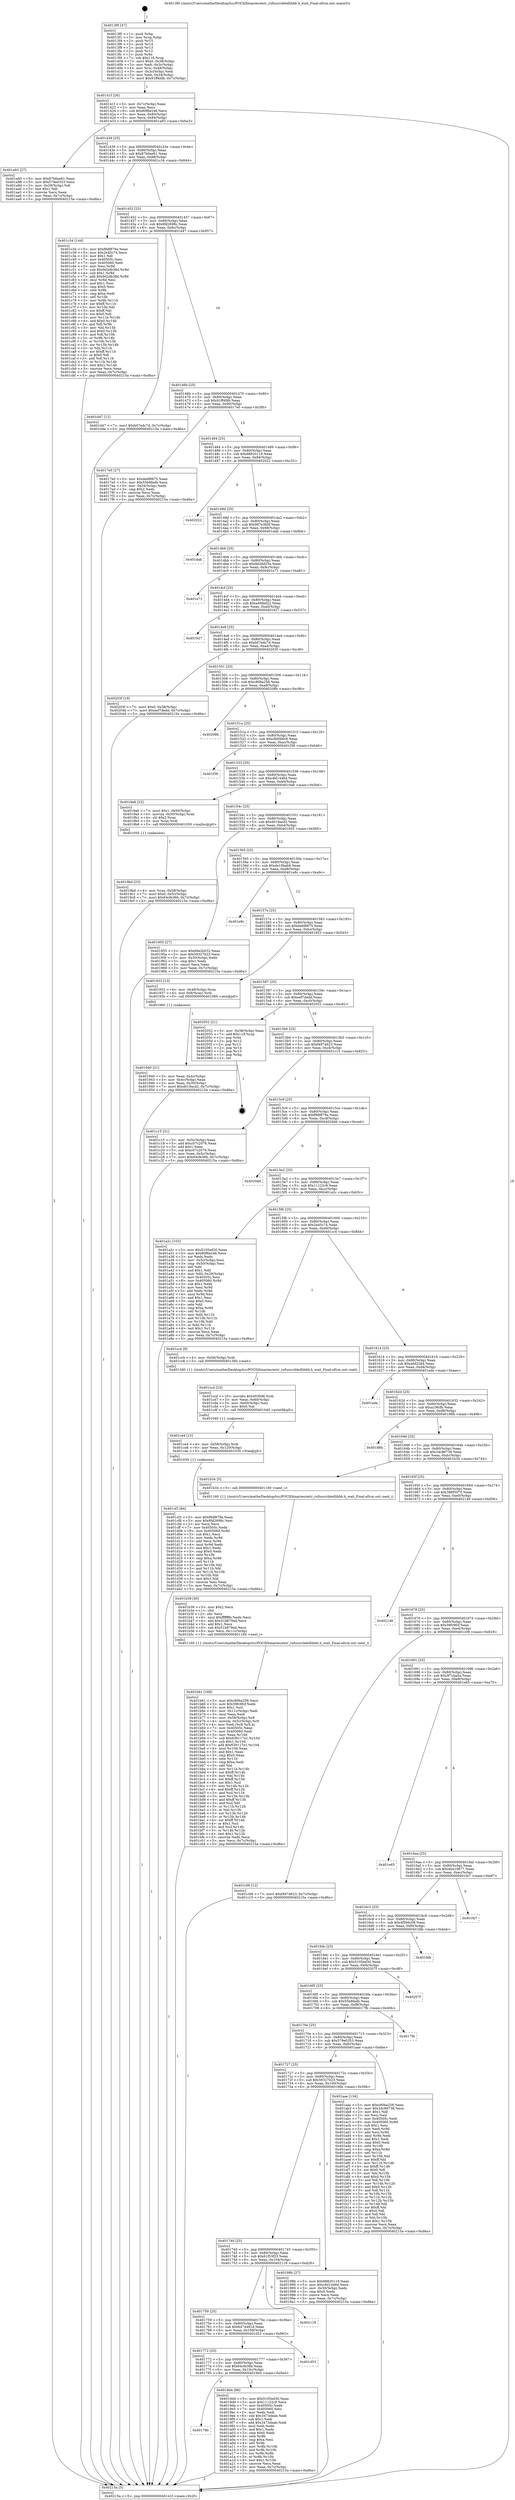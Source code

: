 digraph "0x4013f0" {
  label = "0x4013f0 (/mnt/c/Users/mathe/Desktop/tcc/POCII/binaries/extr_rufussrcbledlibbb.h_wait_Final-ollvm.out::main(0))"
  labelloc = "t"
  node[shape=record]

  Entry [label="",width=0.3,height=0.3,shape=circle,fillcolor=black,style=filled]
  "0x40141f" [label="{
     0x40141f [26]\l
     | [instrs]\l
     &nbsp;&nbsp;0x40141f \<+3\>: mov -0x7c(%rbp),%eax\l
     &nbsp;&nbsp;0x401422 \<+2\>: mov %eax,%ecx\l
     &nbsp;&nbsp;0x401424 \<+6\>: sub $0x80f6e246,%ecx\l
     &nbsp;&nbsp;0x40142a \<+3\>: mov %eax,-0x80(%rbp)\l
     &nbsp;&nbsp;0x40142d \<+6\>: mov %ecx,-0x84(%rbp)\l
     &nbsp;&nbsp;0x401433 \<+6\>: je 0000000000401a93 \<main+0x6a3\>\l
  }"]
  "0x401a93" [label="{
     0x401a93 [27]\l
     | [instrs]\l
     &nbsp;&nbsp;0x401a93 \<+5\>: mov $0x87b6ae61,%eax\l
     &nbsp;&nbsp;0x401a98 \<+5\>: mov $0x579e0353,%ecx\l
     &nbsp;&nbsp;0x401a9d \<+3\>: mov -0x29(%rbp),%dl\l
     &nbsp;&nbsp;0x401aa0 \<+3\>: test $0x1,%dl\l
     &nbsp;&nbsp;0x401aa3 \<+3\>: cmovne %ecx,%eax\l
     &nbsp;&nbsp;0x401aa6 \<+3\>: mov %eax,-0x7c(%rbp)\l
     &nbsp;&nbsp;0x401aa9 \<+5\>: jmp 000000000040215a \<main+0xd6a\>\l
  }"]
  "0x401439" [label="{
     0x401439 [25]\l
     | [instrs]\l
     &nbsp;&nbsp;0x401439 \<+5\>: jmp 000000000040143e \<main+0x4e\>\l
     &nbsp;&nbsp;0x40143e \<+3\>: mov -0x80(%rbp),%eax\l
     &nbsp;&nbsp;0x401441 \<+5\>: sub $0x87b6ae61,%eax\l
     &nbsp;&nbsp;0x401446 \<+6\>: mov %eax,-0x88(%rbp)\l
     &nbsp;&nbsp;0x40144c \<+6\>: je 0000000000401c34 \<main+0x844\>\l
  }"]
  Exit [label="",width=0.3,height=0.3,shape=circle,fillcolor=black,style=filled,peripheries=2]
  "0x401c34" [label="{
     0x401c34 [144]\l
     | [instrs]\l
     &nbsp;&nbsp;0x401c34 \<+5\>: mov $0xf9df879a,%eax\l
     &nbsp;&nbsp;0x401c39 \<+5\>: mov $0x2e45c74,%ecx\l
     &nbsp;&nbsp;0x401c3e \<+2\>: mov $0x1,%dl\l
     &nbsp;&nbsp;0x401c40 \<+7\>: mov 0x40505c,%esi\l
     &nbsp;&nbsp;0x401c47 \<+7\>: mov 0x405060,%edi\l
     &nbsp;&nbsp;0x401c4e \<+3\>: mov %esi,%r8d\l
     &nbsp;&nbsp;0x401c51 \<+7\>: sub $0x9d2db38d,%r8d\l
     &nbsp;&nbsp;0x401c58 \<+4\>: sub $0x1,%r8d\l
     &nbsp;&nbsp;0x401c5c \<+7\>: add $0x9d2db38d,%r8d\l
     &nbsp;&nbsp;0x401c63 \<+4\>: imul %r8d,%esi\l
     &nbsp;&nbsp;0x401c67 \<+3\>: and $0x1,%esi\l
     &nbsp;&nbsp;0x401c6a \<+3\>: cmp $0x0,%esi\l
     &nbsp;&nbsp;0x401c6d \<+4\>: sete %r9b\l
     &nbsp;&nbsp;0x401c71 \<+3\>: cmp $0xa,%edi\l
     &nbsp;&nbsp;0x401c74 \<+4\>: setl %r10b\l
     &nbsp;&nbsp;0x401c78 \<+3\>: mov %r9b,%r11b\l
     &nbsp;&nbsp;0x401c7b \<+4\>: xor $0xff,%r11b\l
     &nbsp;&nbsp;0x401c7f \<+3\>: mov %r10b,%bl\l
     &nbsp;&nbsp;0x401c82 \<+3\>: xor $0xff,%bl\l
     &nbsp;&nbsp;0x401c85 \<+3\>: xor $0x0,%dl\l
     &nbsp;&nbsp;0x401c88 \<+3\>: mov %r11b,%r14b\l
     &nbsp;&nbsp;0x401c8b \<+4\>: and $0x0,%r14b\l
     &nbsp;&nbsp;0x401c8f \<+3\>: and %dl,%r9b\l
     &nbsp;&nbsp;0x401c92 \<+3\>: mov %bl,%r15b\l
     &nbsp;&nbsp;0x401c95 \<+4\>: and $0x0,%r15b\l
     &nbsp;&nbsp;0x401c99 \<+3\>: and %dl,%r10b\l
     &nbsp;&nbsp;0x401c9c \<+3\>: or %r9b,%r14b\l
     &nbsp;&nbsp;0x401c9f \<+3\>: or %r10b,%r15b\l
     &nbsp;&nbsp;0x401ca2 \<+3\>: xor %r15b,%r14b\l
     &nbsp;&nbsp;0x401ca5 \<+3\>: or %bl,%r11b\l
     &nbsp;&nbsp;0x401ca8 \<+4\>: xor $0xff,%r11b\l
     &nbsp;&nbsp;0x401cac \<+3\>: or $0x0,%dl\l
     &nbsp;&nbsp;0x401caf \<+3\>: and %dl,%r11b\l
     &nbsp;&nbsp;0x401cb2 \<+3\>: or %r11b,%r14b\l
     &nbsp;&nbsp;0x401cb5 \<+4\>: test $0x1,%r14b\l
     &nbsp;&nbsp;0x401cb9 \<+3\>: cmovne %ecx,%eax\l
     &nbsp;&nbsp;0x401cbc \<+3\>: mov %eax,-0x7c(%rbp)\l
     &nbsp;&nbsp;0x401cbf \<+5\>: jmp 000000000040215a \<main+0xd6a\>\l
  }"]
  "0x401452" [label="{
     0x401452 [25]\l
     | [instrs]\l
     &nbsp;&nbsp;0x401452 \<+5\>: jmp 0000000000401457 \<main+0x67\>\l
     &nbsp;&nbsp;0x401457 \<+3\>: mov -0x80(%rbp),%eax\l
     &nbsp;&nbsp;0x40145a \<+5\>: sub $0x8fd2698c,%eax\l
     &nbsp;&nbsp;0x40145f \<+6\>: mov %eax,-0x8c(%rbp)\l
     &nbsp;&nbsp;0x401465 \<+6\>: je 0000000000401d47 \<main+0x957\>\l
  }"]
  "0x401cf3" [label="{
     0x401cf3 [84]\l
     | [instrs]\l
     &nbsp;&nbsp;0x401cf3 \<+5\>: mov $0xf9df879a,%eax\l
     &nbsp;&nbsp;0x401cf8 \<+5\>: mov $0x8fd2698c,%esi\l
     &nbsp;&nbsp;0x401cfd \<+2\>: xor %ecx,%ecx\l
     &nbsp;&nbsp;0x401cff \<+7\>: mov 0x40505c,%edx\l
     &nbsp;&nbsp;0x401d06 \<+8\>: mov 0x405060,%r8d\l
     &nbsp;&nbsp;0x401d0e \<+3\>: sub $0x1,%ecx\l
     &nbsp;&nbsp;0x401d11 \<+3\>: mov %edx,%r9d\l
     &nbsp;&nbsp;0x401d14 \<+3\>: add %ecx,%r9d\l
     &nbsp;&nbsp;0x401d17 \<+4\>: imul %r9d,%edx\l
     &nbsp;&nbsp;0x401d1b \<+3\>: and $0x1,%edx\l
     &nbsp;&nbsp;0x401d1e \<+3\>: cmp $0x0,%edx\l
     &nbsp;&nbsp;0x401d21 \<+4\>: sete %r10b\l
     &nbsp;&nbsp;0x401d25 \<+4\>: cmp $0xa,%r8d\l
     &nbsp;&nbsp;0x401d29 \<+4\>: setl %r11b\l
     &nbsp;&nbsp;0x401d2d \<+3\>: mov %r10b,%bl\l
     &nbsp;&nbsp;0x401d30 \<+3\>: and %r11b,%bl\l
     &nbsp;&nbsp;0x401d33 \<+3\>: xor %r11b,%r10b\l
     &nbsp;&nbsp;0x401d36 \<+3\>: or %r10b,%bl\l
     &nbsp;&nbsp;0x401d39 \<+3\>: test $0x1,%bl\l
     &nbsp;&nbsp;0x401d3c \<+3\>: cmovne %esi,%eax\l
     &nbsp;&nbsp;0x401d3f \<+3\>: mov %eax,-0x7c(%rbp)\l
     &nbsp;&nbsp;0x401d42 \<+5\>: jmp 000000000040215a \<main+0xd6a\>\l
  }"]
  "0x401d47" [label="{
     0x401d47 [12]\l
     | [instrs]\l
     &nbsp;&nbsp;0x401d47 \<+7\>: movl $0xb07edc7d,-0x7c(%rbp)\l
     &nbsp;&nbsp;0x401d4e \<+5\>: jmp 000000000040215a \<main+0xd6a\>\l
  }"]
  "0x40146b" [label="{
     0x40146b [25]\l
     | [instrs]\l
     &nbsp;&nbsp;0x40146b \<+5\>: jmp 0000000000401470 \<main+0x80\>\l
     &nbsp;&nbsp;0x401470 \<+3\>: mov -0x80(%rbp),%eax\l
     &nbsp;&nbsp;0x401473 \<+5\>: sub $0x91ff4fdb,%eax\l
     &nbsp;&nbsp;0x401478 \<+6\>: mov %eax,-0x90(%rbp)\l
     &nbsp;&nbsp;0x40147e \<+6\>: je 00000000004017e0 \<main+0x3f0\>\l
  }"]
  "0x401ce4" [label="{
     0x401ce4 [15]\l
     | [instrs]\l
     &nbsp;&nbsp;0x401ce4 \<+4\>: mov -0x58(%rbp),%rdi\l
     &nbsp;&nbsp;0x401ce8 \<+6\>: mov %eax,-0x120(%rbp)\l
     &nbsp;&nbsp;0x401cee \<+5\>: call 0000000000401030 \<free@plt\>\l
     | [calls]\l
     &nbsp;&nbsp;0x401030 \{1\} (unknown)\l
  }"]
  "0x4017e0" [label="{
     0x4017e0 [27]\l
     | [instrs]\l
     &nbsp;&nbsp;0x4017e0 \<+5\>: mov $0xde6f8875,%eax\l
     &nbsp;&nbsp;0x4017e5 \<+5\>: mov $0x55b8fadb,%ecx\l
     &nbsp;&nbsp;0x4017ea \<+3\>: mov -0x34(%rbp),%edx\l
     &nbsp;&nbsp;0x4017ed \<+3\>: cmp $0x2,%edx\l
     &nbsp;&nbsp;0x4017f0 \<+3\>: cmovne %ecx,%eax\l
     &nbsp;&nbsp;0x4017f3 \<+3\>: mov %eax,-0x7c(%rbp)\l
     &nbsp;&nbsp;0x4017f6 \<+5\>: jmp 000000000040215a \<main+0xd6a\>\l
  }"]
  "0x401484" [label="{
     0x401484 [25]\l
     | [instrs]\l
     &nbsp;&nbsp;0x401484 \<+5\>: jmp 0000000000401489 \<main+0x99\>\l
     &nbsp;&nbsp;0x401489 \<+3\>: mov -0x80(%rbp),%eax\l
     &nbsp;&nbsp;0x40148c \<+5\>: sub $0x98820119,%eax\l
     &nbsp;&nbsp;0x401491 \<+6\>: mov %eax,-0x94(%rbp)\l
     &nbsp;&nbsp;0x401497 \<+6\>: je 0000000000402022 \<main+0xc32\>\l
  }"]
  "0x40215a" [label="{
     0x40215a [5]\l
     | [instrs]\l
     &nbsp;&nbsp;0x40215a \<+5\>: jmp 000000000040141f \<main+0x2f\>\l
  }"]
  "0x4013f0" [label="{
     0x4013f0 [47]\l
     | [instrs]\l
     &nbsp;&nbsp;0x4013f0 \<+1\>: push %rbp\l
     &nbsp;&nbsp;0x4013f1 \<+3\>: mov %rsp,%rbp\l
     &nbsp;&nbsp;0x4013f4 \<+2\>: push %r15\l
     &nbsp;&nbsp;0x4013f6 \<+2\>: push %r14\l
     &nbsp;&nbsp;0x4013f8 \<+2\>: push %r13\l
     &nbsp;&nbsp;0x4013fa \<+2\>: push %r12\l
     &nbsp;&nbsp;0x4013fc \<+1\>: push %rbx\l
     &nbsp;&nbsp;0x4013fd \<+7\>: sub $0x118,%rsp\l
     &nbsp;&nbsp;0x401404 \<+7\>: movl $0x0,-0x38(%rbp)\l
     &nbsp;&nbsp;0x40140b \<+3\>: mov %edi,-0x3c(%rbp)\l
     &nbsp;&nbsp;0x40140e \<+4\>: mov %rsi,-0x48(%rbp)\l
     &nbsp;&nbsp;0x401412 \<+3\>: mov -0x3c(%rbp),%edi\l
     &nbsp;&nbsp;0x401415 \<+3\>: mov %edi,-0x34(%rbp)\l
     &nbsp;&nbsp;0x401418 \<+7\>: movl $0x91ff4fdb,-0x7c(%rbp)\l
  }"]
  "0x401ccd" [label="{
     0x401ccd [23]\l
     | [instrs]\l
     &nbsp;&nbsp;0x401ccd \<+10\>: movabs $0x4030d6,%rdi\l
     &nbsp;&nbsp;0x401cd7 \<+3\>: mov %eax,-0x60(%rbp)\l
     &nbsp;&nbsp;0x401cda \<+3\>: mov -0x60(%rbp),%esi\l
     &nbsp;&nbsp;0x401cdd \<+2\>: mov $0x0,%al\l
     &nbsp;&nbsp;0x401cdf \<+5\>: call 0000000000401040 \<printf@plt\>\l
     | [calls]\l
     &nbsp;&nbsp;0x401040 \{1\} (unknown)\l
  }"]
  "0x402022" [label="{
     0x402022\l
  }", style=dashed]
  "0x40149d" [label="{
     0x40149d [25]\l
     | [instrs]\l
     &nbsp;&nbsp;0x40149d \<+5\>: jmp 00000000004014a2 \<main+0xb2\>\l
     &nbsp;&nbsp;0x4014a2 \<+3\>: mov -0x80(%rbp),%eax\l
     &nbsp;&nbsp;0x4014a5 \<+5\>: sub $0x997e3b0f,%eax\l
     &nbsp;&nbsp;0x4014aa \<+6\>: mov %eax,-0x98(%rbp)\l
     &nbsp;&nbsp;0x4014b0 \<+6\>: je 0000000000401dab \<main+0x9bb\>\l
  }"]
  "0x401b61" [label="{
     0x401b61 [168]\l
     | [instrs]\l
     &nbsp;&nbsp;0x401b61 \<+5\>: mov $0xc80ba258,%ecx\l
     &nbsp;&nbsp;0x401b66 \<+5\>: mov $0x39fc9fcf,%edx\l
     &nbsp;&nbsp;0x401b6b \<+3\>: mov $0x1,%sil\l
     &nbsp;&nbsp;0x401b6e \<+6\>: mov -0x11c(%rbp),%edi\l
     &nbsp;&nbsp;0x401b74 \<+3\>: imul %eax,%edi\l
     &nbsp;&nbsp;0x401b77 \<+4\>: mov -0x58(%rbp),%r8\l
     &nbsp;&nbsp;0x401b7b \<+4\>: movslq -0x5c(%rbp),%r9\l
     &nbsp;&nbsp;0x401b7f \<+4\>: mov %edi,(%r8,%r9,4)\l
     &nbsp;&nbsp;0x401b83 \<+7\>: mov 0x40505c,%eax\l
     &nbsp;&nbsp;0x401b8a \<+7\>: mov 0x405060,%edi\l
     &nbsp;&nbsp;0x401b91 \<+3\>: mov %eax,%r10d\l
     &nbsp;&nbsp;0x401b94 \<+7\>: sub $0x639117e1,%r10d\l
     &nbsp;&nbsp;0x401b9b \<+4\>: sub $0x1,%r10d\l
     &nbsp;&nbsp;0x401b9f \<+7\>: add $0x639117e1,%r10d\l
     &nbsp;&nbsp;0x401ba6 \<+4\>: imul %r10d,%eax\l
     &nbsp;&nbsp;0x401baa \<+3\>: and $0x1,%eax\l
     &nbsp;&nbsp;0x401bad \<+3\>: cmp $0x0,%eax\l
     &nbsp;&nbsp;0x401bb0 \<+4\>: sete %r11b\l
     &nbsp;&nbsp;0x401bb4 \<+3\>: cmp $0xa,%edi\l
     &nbsp;&nbsp;0x401bb7 \<+3\>: setl %bl\l
     &nbsp;&nbsp;0x401bba \<+3\>: mov %r11b,%r14b\l
     &nbsp;&nbsp;0x401bbd \<+4\>: xor $0xff,%r14b\l
     &nbsp;&nbsp;0x401bc1 \<+3\>: mov %bl,%r15b\l
     &nbsp;&nbsp;0x401bc4 \<+4\>: xor $0xff,%r15b\l
     &nbsp;&nbsp;0x401bc8 \<+4\>: xor $0x1,%sil\l
     &nbsp;&nbsp;0x401bcc \<+3\>: mov %r14b,%r12b\l
     &nbsp;&nbsp;0x401bcf \<+4\>: and $0xff,%r12b\l
     &nbsp;&nbsp;0x401bd3 \<+3\>: and %sil,%r11b\l
     &nbsp;&nbsp;0x401bd6 \<+3\>: mov %r15b,%r13b\l
     &nbsp;&nbsp;0x401bd9 \<+4\>: and $0xff,%r13b\l
     &nbsp;&nbsp;0x401bdd \<+3\>: and %sil,%bl\l
     &nbsp;&nbsp;0x401be0 \<+3\>: or %r11b,%r12b\l
     &nbsp;&nbsp;0x401be3 \<+3\>: or %bl,%r13b\l
     &nbsp;&nbsp;0x401be6 \<+3\>: xor %r13b,%r12b\l
     &nbsp;&nbsp;0x401be9 \<+3\>: or %r15b,%r14b\l
     &nbsp;&nbsp;0x401bec \<+4\>: xor $0xff,%r14b\l
     &nbsp;&nbsp;0x401bf0 \<+4\>: or $0x1,%sil\l
     &nbsp;&nbsp;0x401bf4 \<+3\>: and %sil,%r14b\l
     &nbsp;&nbsp;0x401bf7 \<+3\>: or %r14b,%r12b\l
     &nbsp;&nbsp;0x401bfa \<+4\>: test $0x1,%r12b\l
     &nbsp;&nbsp;0x401bfe \<+3\>: cmovne %edx,%ecx\l
     &nbsp;&nbsp;0x401c01 \<+3\>: mov %ecx,-0x7c(%rbp)\l
     &nbsp;&nbsp;0x401c04 \<+5\>: jmp 000000000040215a \<main+0xd6a\>\l
  }"]
  "0x401dab" [label="{
     0x401dab\l
  }", style=dashed]
  "0x4014b6" [label="{
     0x4014b6 [25]\l
     | [instrs]\l
     &nbsp;&nbsp;0x4014b6 \<+5\>: jmp 00000000004014bb \<main+0xcb\>\l
     &nbsp;&nbsp;0x4014bb \<+3\>: mov -0x80(%rbp),%eax\l
     &nbsp;&nbsp;0x4014be \<+5\>: sub $0x9d26d25e,%eax\l
     &nbsp;&nbsp;0x4014c3 \<+6\>: mov %eax,-0x9c(%rbp)\l
     &nbsp;&nbsp;0x4014c9 \<+6\>: je 0000000000401e71 \<main+0xa81\>\l
  }"]
  "0x401b39" [label="{
     0x401b39 [40]\l
     | [instrs]\l
     &nbsp;&nbsp;0x401b39 \<+5\>: mov $0x2,%ecx\l
     &nbsp;&nbsp;0x401b3e \<+1\>: cltd\l
     &nbsp;&nbsp;0x401b3f \<+2\>: idiv %ecx\l
     &nbsp;&nbsp;0x401b41 \<+6\>: imul $0xfffffffe,%edx,%ecx\l
     &nbsp;&nbsp;0x401b47 \<+6\>: add $0x51b879ad,%ecx\l
     &nbsp;&nbsp;0x401b4d \<+3\>: add $0x1,%ecx\l
     &nbsp;&nbsp;0x401b50 \<+6\>: sub $0x51b879ad,%ecx\l
     &nbsp;&nbsp;0x401b56 \<+6\>: mov %ecx,-0x11c(%rbp)\l
     &nbsp;&nbsp;0x401b5c \<+5\>: call 0000000000401160 \<next_i\>\l
     | [calls]\l
     &nbsp;&nbsp;0x401160 \{1\} (/mnt/c/Users/mathe/Desktop/tcc/POCII/binaries/extr_rufussrcbledlibbb.h_wait_Final-ollvm.out::next_i)\l
  }"]
  "0x401e71" [label="{
     0x401e71\l
  }", style=dashed]
  "0x4014cf" [label="{
     0x4014cf [25]\l
     | [instrs]\l
     &nbsp;&nbsp;0x4014cf \<+5\>: jmp 00000000004014d4 \<main+0xe4\>\l
     &nbsp;&nbsp;0x4014d4 \<+3\>: mov -0x80(%rbp),%eax\l
     &nbsp;&nbsp;0x4014d7 \<+5\>: sub $0xa4fdbd22,%eax\l
     &nbsp;&nbsp;0x4014dc \<+6\>: mov %eax,-0xa0(%rbp)\l
     &nbsp;&nbsp;0x4014e2 \<+6\>: je 0000000000401927 \<main+0x537\>\l
  }"]
  "0x40178b" [label="{
     0x40178b\l
  }", style=dashed]
  "0x401927" [label="{
     0x401927\l
  }", style=dashed]
  "0x4014e8" [label="{
     0x4014e8 [25]\l
     | [instrs]\l
     &nbsp;&nbsp;0x4014e8 \<+5\>: jmp 00000000004014ed \<main+0xfd\>\l
     &nbsp;&nbsp;0x4014ed \<+3\>: mov -0x80(%rbp),%eax\l
     &nbsp;&nbsp;0x4014f0 \<+5\>: sub $0xb07edc7d,%eax\l
     &nbsp;&nbsp;0x4014f5 \<+6\>: mov %eax,-0xa4(%rbp)\l
     &nbsp;&nbsp;0x4014fb \<+6\>: je 000000000040203f \<main+0xc4f\>\l
  }"]
  "0x4019d4" [label="{
     0x4019d4 [88]\l
     | [instrs]\l
     &nbsp;&nbsp;0x4019d4 \<+5\>: mov $0x5105ed30,%eax\l
     &nbsp;&nbsp;0x4019d9 \<+5\>: mov $0x11122c9,%ecx\l
     &nbsp;&nbsp;0x4019de \<+7\>: mov 0x40505c,%edx\l
     &nbsp;&nbsp;0x4019e5 \<+7\>: mov 0x405060,%esi\l
     &nbsp;&nbsp;0x4019ec \<+2\>: mov %edx,%edi\l
     &nbsp;&nbsp;0x4019ee \<+6\>: sub $0x3473deab,%edi\l
     &nbsp;&nbsp;0x4019f4 \<+3\>: sub $0x1,%edi\l
     &nbsp;&nbsp;0x4019f7 \<+6\>: add $0x3473deab,%edi\l
     &nbsp;&nbsp;0x4019fd \<+3\>: imul %edi,%edx\l
     &nbsp;&nbsp;0x401a00 \<+3\>: and $0x1,%edx\l
     &nbsp;&nbsp;0x401a03 \<+3\>: cmp $0x0,%edx\l
     &nbsp;&nbsp;0x401a06 \<+4\>: sete %r8b\l
     &nbsp;&nbsp;0x401a0a \<+3\>: cmp $0xa,%esi\l
     &nbsp;&nbsp;0x401a0d \<+4\>: setl %r9b\l
     &nbsp;&nbsp;0x401a11 \<+3\>: mov %r8b,%r10b\l
     &nbsp;&nbsp;0x401a14 \<+3\>: and %r9b,%r10b\l
     &nbsp;&nbsp;0x401a17 \<+3\>: xor %r9b,%r8b\l
     &nbsp;&nbsp;0x401a1a \<+3\>: or %r8b,%r10b\l
     &nbsp;&nbsp;0x401a1d \<+4\>: test $0x1,%r10b\l
     &nbsp;&nbsp;0x401a21 \<+3\>: cmovne %ecx,%eax\l
     &nbsp;&nbsp;0x401a24 \<+3\>: mov %eax,-0x7c(%rbp)\l
     &nbsp;&nbsp;0x401a27 \<+5\>: jmp 000000000040215a \<main+0xd6a\>\l
  }"]
  "0x40203f" [label="{
     0x40203f [19]\l
     | [instrs]\l
     &nbsp;&nbsp;0x40203f \<+7\>: movl $0x0,-0x38(%rbp)\l
     &nbsp;&nbsp;0x402046 \<+7\>: movl $0xeef7dedd,-0x7c(%rbp)\l
     &nbsp;&nbsp;0x40204d \<+5\>: jmp 000000000040215a \<main+0xd6a\>\l
  }"]
  "0x401501" [label="{
     0x401501 [25]\l
     | [instrs]\l
     &nbsp;&nbsp;0x401501 \<+5\>: jmp 0000000000401506 \<main+0x116\>\l
     &nbsp;&nbsp;0x401506 \<+3\>: mov -0x80(%rbp),%eax\l
     &nbsp;&nbsp;0x401509 \<+5\>: sub $0xc80ba258,%eax\l
     &nbsp;&nbsp;0x40150e \<+6\>: mov %eax,-0xa8(%rbp)\l
     &nbsp;&nbsp;0x401514 \<+6\>: je 000000000040208b \<main+0xc9b\>\l
  }"]
  "0x401772" [label="{
     0x401772 [25]\l
     | [instrs]\l
     &nbsp;&nbsp;0x401772 \<+5\>: jmp 0000000000401777 \<main+0x387\>\l
     &nbsp;&nbsp;0x401777 \<+3\>: mov -0x80(%rbp),%eax\l
     &nbsp;&nbsp;0x40177a \<+5\>: sub $0x64cfe36b,%eax\l
     &nbsp;&nbsp;0x40177f \<+6\>: mov %eax,-0x10c(%rbp)\l
     &nbsp;&nbsp;0x401785 \<+6\>: je 00000000004019d4 \<main+0x5e4\>\l
  }"]
  "0x40208b" [label="{
     0x40208b\l
  }", style=dashed]
  "0x40151a" [label="{
     0x40151a [25]\l
     | [instrs]\l
     &nbsp;&nbsp;0x40151a \<+5\>: jmp 000000000040151f \<main+0x12f\>\l
     &nbsp;&nbsp;0x40151f \<+3\>: mov -0x80(%rbp),%eax\l
     &nbsp;&nbsp;0x401522 \<+5\>: sub $0xc8d0b6c8,%eax\l
     &nbsp;&nbsp;0x401527 \<+6\>: mov %eax,-0xac(%rbp)\l
     &nbsp;&nbsp;0x40152d \<+6\>: je 0000000000401f36 \<main+0xb46\>\l
  }"]
  "0x401d53" [label="{
     0x401d53\l
  }", style=dashed]
  "0x401f36" [label="{
     0x401f36\l
  }", style=dashed]
  "0x401533" [label="{
     0x401533 [25]\l
     | [instrs]\l
     &nbsp;&nbsp;0x401533 \<+5\>: jmp 0000000000401538 \<main+0x148\>\l
     &nbsp;&nbsp;0x401538 \<+3\>: mov -0x80(%rbp),%eax\l
     &nbsp;&nbsp;0x40153b \<+5\>: sub $0xc8d1446d,%eax\l
     &nbsp;&nbsp;0x401540 \<+6\>: mov %eax,-0xb0(%rbp)\l
     &nbsp;&nbsp;0x401546 \<+6\>: je 00000000004019a6 \<main+0x5b6\>\l
  }"]
  "0x401759" [label="{
     0x401759 [25]\l
     | [instrs]\l
     &nbsp;&nbsp;0x401759 \<+5\>: jmp 000000000040175e \<main+0x36e\>\l
     &nbsp;&nbsp;0x40175e \<+3\>: mov -0x80(%rbp),%eax\l
     &nbsp;&nbsp;0x401761 \<+5\>: sub $0x6474481d,%eax\l
     &nbsp;&nbsp;0x401766 \<+6\>: mov %eax,-0x108(%rbp)\l
     &nbsp;&nbsp;0x40176c \<+6\>: je 0000000000401d53 \<main+0x963\>\l
  }"]
  "0x4019a6" [label="{
     0x4019a6 [23]\l
     | [instrs]\l
     &nbsp;&nbsp;0x4019a6 \<+7\>: movl $0x1,-0x50(%rbp)\l
     &nbsp;&nbsp;0x4019ad \<+4\>: movslq -0x50(%rbp),%rax\l
     &nbsp;&nbsp;0x4019b1 \<+4\>: shl $0x2,%rax\l
     &nbsp;&nbsp;0x4019b5 \<+3\>: mov %rax,%rdi\l
     &nbsp;&nbsp;0x4019b8 \<+5\>: call 0000000000401050 \<malloc@plt\>\l
     | [calls]\l
     &nbsp;&nbsp;0x401050 \{1\} (unknown)\l
  }"]
  "0x40154c" [label="{
     0x40154c [25]\l
     | [instrs]\l
     &nbsp;&nbsp;0x40154c \<+5\>: jmp 0000000000401551 \<main+0x161\>\l
     &nbsp;&nbsp;0x401551 \<+3\>: mov -0x80(%rbp),%eax\l
     &nbsp;&nbsp;0x401554 \<+5\>: sub $0xd019acd2,%eax\l
     &nbsp;&nbsp;0x401559 \<+6\>: mov %eax,-0xb4(%rbp)\l
     &nbsp;&nbsp;0x40155f \<+6\>: je 0000000000401955 \<main+0x565\>\l
  }"]
  "0x402118" [label="{
     0x402118\l
  }", style=dashed]
  "0x401955" [label="{
     0x401955 [27]\l
     | [instrs]\l
     &nbsp;&nbsp;0x401955 \<+5\>: mov $0x69a2b032,%eax\l
     &nbsp;&nbsp;0x40195a \<+5\>: mov $0x59327b23,%ecx\l
     &nbsp;&nbsp;0x40195f \<+3\>: mov -0x30(%rbp),%edx\l
     &nbsp;&nbsp;0x401962 \<+3\>: cmp $0x1,%edx\l
     &nbsp;&nbsp;0x401965 \<+3\>: cmovl %ecx,%eax\l
     &nbsp;&nbsp;0x401968 \<+3\>: mov %eax,-0x7c(%rbp)\l
     &nbsp;&nbsp;0x40196b \<+5\>: jmp 000000000040215a \<main+0xd6a\>\l
  }"]
  "0x401565" [label="{
     0x401565 [25]\l
     | [instrs]\l
     &nbsp;&nbsp;0x401565 \<+5\>: jmp 000000000040156a \<main+0x17a\>\l
     &nbsp;&nbsp;0x40156a \<+3\>: mov -0x80(%rbp),%eax\l
     &nbsp;&nbsp;0x40156d \<+5\>: sub $0xde19bab8,%eax\l
     &nbsp;&nbsp;0x401572 \<+6\>: mov %eax,-0xb8(%rbp)\l
     &nbsp;&nbsp;0x401578 \<+6\>: je 0000000000401e8c \<main+0xa9c\>\l
  }"]
  "0x4019bd" [label="{
     0x4019bd [23]\l
     | [instrs]\l
     &nbsp;&nbsp;0x4019bd \<+4\>: mov %rax,-0x58(%rbp)\l
     &nbsp;&nbsp;0x4019c1 \<+7\>: movl $0x0,-0x5c(%rbp)\l
     &nbsp;&nbsp;0x4019c8 \<+7\>: movl $0x64cfe36b,-0x7c(%rbp)\l
     &nbsp;&nbsp;0x4019cf \<+5\>: jmp 000000000040215a \<main+0xd6a\>\l
  }"]
  "0x401e8c" [label="{
     0x401e8c\l
  }", style=dashed]
  "0x40157e" [label="{
     0x40157e [25]\l
     | [instrs]\l
     &nbsp;&nbsp;0x40157e \<+5\>: jmp 0000000000401583 \<main+0x193\>\l
     &nbsp;&nbsp;0x401583 \<+3\>: mov -0x80(%rbp),%eax\l
     &nbsp;&nbsp;0x401586 \<+5\>: sub $0xde6f8875,%eax\l
     &nbsp;&nbsp;0x40158b \<+6\>: mov %eax,-0xbc(%rbp)\l
     &nbsp;&nbsp;0x401591 \<+6\>: je 0000000000401933 \<main+0x543\>\l
  }"]
  "0x401740" [label="{
     0x401740 [25]\l
     | [instrs]\l
     &nbsp;&nbsp;0x401740 \<+5\>: jmp 0000000000401745 \<main+0x355\>\l
     &nbsp;&nbsp;0x401745 \<+3\>: mov -0x80(%rbp),%eax\l
     &nbsp;&nbsp;0x401748 \<+5\>: sub $0x61f53f23,%eax\l
     &nbsp;&nbsp;0x40174d \<+6\>: mov %eax,-0x104(%rbp)\l
     &nbsp;&nbsp;0x401753 \<+6\>: je 0000000000402118 \<main+0xd28\>\l
  }"]
  "0x401933" [label="{
     0x401933 [13]\l
     | [instrs]\l
     &nbsp;&nbsp;0x401933 \<+4\>: mov -0x48(%rbp),%rax\l
     &nbsp;&nbsp;0x401937 \<+4\>: mov 0x8(%rax),%rdi\l
     &nbsp;&nbsp;0x40193b \<+5\>: call 0000000000401060 \<atoi@plt\>\l
     | [calls]\l
     &nbsp;&nbsp;0x401060 \{1\} (unknown)\l
  }"]
  "0x401597" [label="{
     0x401597 [25]\l
     | [instrs]\l
     &nbsp;&nbsp;0x401597 \<+5\>: jmp 000000000040159c \<main+0x1ac\>\l
     &nbsp;&nbsp;0x40159c \<+3\>: mov -0x80(%rbp),%eax\l
     &nbsp;&nbsp;0x40159f \<+5\>: sub $0xeef7dedd,%eax\l
     &nbsp;&nbsp;0x4015a4 \<+6\>: mov %eax,-0xc0(%rbp)\l
     &nbsp;&nbsp;0x4015aa \<+6\>: je 0000000000402052 \<main+0xc62\>\l
  }"]
  "0x401940" [label="{
     0x401940 [21]\l
     | [instrs]\l
     &nbsp;&nbsp;0x401940 \<+3\>: mov %eax,-0x4c(%rbp)\l
     &nbsp;&nbsp;0x401943 \<+3\>: mov -0x4c(%rbp),%eax\l
     &nbsp;&nbsp;0x401946 \<+3\>: mov %eax,-0x30(%rbp)\l
     &nbsp;&nbsp;0x401949 \<+7\>: movl $0xd019acd2,-0x7c(%rbp)\l
     &nbsp;&nbsp;0x401950 \<+5\>: jmp 000000000040215a \<main+0xd6a\>\l
  }"]
  "0x40198b" [label="{
     0x40198b [27]\l
     | [instrs]\l
     &nbsp;&nbsp;0x40198b \<+5\>: mov $0x98820119,%eax\l
     &nbsp;&nbsp;0x401990 \<+5\>: mov $0xc8d1446d,%ecx\l
     &nbsp;&nbsp;0x401995 \<+3\>: mov -0x30(%rbp),%edx\l
     &nbsp;&nbsp;0x401998 \<+3\>: cmp $0x0,%edx\l
     &nbsp;&nbsp;0x40199b \<+3\>: cmove %ecx,%eax\l
     &nbsp;&nbsp;0x40199e \<+3\>: mov %eax,-0x7c(%rbp)\l
     &nbsp;&nbsp;0x4019a1 \<+5\>: jmp 000000000040215a \<main+0xd6a\>\l
  }"]
  "0x402052" [label="{
     0x402052 [21]\l
     | [instrs]\l
     &nbsp;&nbsp;0x402052 \<+3\>: mov -0x38(%rbp),%eax\l
     &nbsp;&nbsp;0x402055 \<+7\>: add $0x118,%rsp\l
     &nbsp;&nbsp;0x40205c \<+1\>: pop %rbx\l
     &nbsp;&nbsp;0x40205d \<+2\>: pop %r12\l
     &nbsp;&nbsp;0x40205f \<+2\>: pop %r13\l
     &nbsp;&nbsp;0x402061 \<+2\>: pop %r14\l
     &nbsp;&nbsp;0x402063 \<+2\>: pop %r15\l
     &nbsp;&nbsp;0x402065 \<+1\>: pop %rbp\l
     &nbsp;&nbsp;0x402066 \<+1\>: ret\l
  }"]
  "0x4015b0" [label="{
     0x4015b0 [25]\l
     | [instrs]\l
     &nbsp;&nbsp;0x4015b0 \<+5\>: jmp 00000000004015b5 \<main+0x1c5\>\l
     &nbsp;&nbsp;0x4015b5 \<+3\>: mov -0x80(%rbp),%eax\l
     &nbsp;&nbsp;0x4015b8 \<+5\>: sub $0xf4974623,%eax\l
     &nbsp;&nbsp;0x4015bd \<+6\>: mov %eax,-0xc4(%rbp)\l
     &nbsp;&nbsp;0x4015c3 \<+6\>: je 0000000000401c15 \<main+0x825\>\l
  }"]
  "0x401727" [label="{
     0x401727 [25]\l
     | [instrs]\l
     &nbsp;&nbsp;0x401727 \<+5\>: jmp 000000000040172c \<main+0x33c\>\l
     &nbsp;&nbsp;0x40172c \<+3\>: mov -0x80(%rbp),%eax\l
     &nbsp;&nbsp;0x40172f \<+5\>: sub $0x59327b23,%eax\l
     &nbsp;&nbsp;0x401734 \<+6\>: mov %eax,-0x100(%rbp)\l
     &nbsp;&nbsp;0x40173a \<+6\>: je 000000000040198b \<main+0x59b\>\l
  }"]
  "0x401c15" [label="{
     0x401c15 [31]\l
     | [instrs]\l
     &nbsp;&nbsp;0x401c15 \<+3\>: mov -0x5c(%rbp),%eax\l
     &nbsp;&nbsp;0x401c18 \<+5\>: add $0xc07c2076,%eax\l
     &nbsp;&nbsp;0x401c1d \<+3\>: add $0x1,%eax\l
     &nbsp;&nbsp;0x401c20 \<+5\>: sub $0xc07c2076,%eax\l
     &nbsp;&nbsp;0x401c25 \<+3\>: mov %eax,-0x5c(%rbp)\l
     &nbsp;&nbsp;0x401c28 \<+7\>: movl $0x64cfe36b,-0x7c(%rbp)\l
     &nbsp;&nbsp;0x401c2f \<+5\>: jmp 000000000040215a \<main+0xd6a\>\l
  }"]
  "0x4015c9" [label="{
     0x4015c9 [25]\l
     | [instrs]\l
     &nbsp;&nbsp;0x4015c9 \<+5\>: jmp 00000000004015ce \<main+0x1de\>\l
     &nbsp;&nbsp;0x4015ce \<+3\>: mov -0x80(%rbp),%eax\l
     &nbsp;&nbsp;0x4015d1 \<+5\>: sub $0xf9df879a,%eax\l
     &nbsp;&nbsp;0x4015d6 \<+6\>: mov %eax,-0xc8(%rbp)\l
     &nbsp;&nbsp;0x4015dc \<+6\>: je 00000000004020dd \<main+0xced\>\l
  }"]
  "0x401aae" [label="{
     0x401aae [134]\l
     | [instrs]\l
     &nbsp;&nbsp;0x401aae \<+5\>: mov $0xc80ba258,%eax\l
     &nbsp;&nbsp;0x401ab3 \<+5\>: mov $0x34c86738,%ecx\l
     &nbsp;&nbsp;0x401ab8 \<+2\>: mov $0x1,%dl\l
     &nbsp;&nbsp;0x401aba \<+2\>: xor %esi,%esi\l
     &nbsp;&nbsp;0x401abc \<+7\>: mov 0x40505c,%edi\l
     &nbsp;&nbsp;0x401ac3 \<+8\>: mov 0x405060,%r8d\l
     &nbsp;&nbsp;0x401acb \<+3\>: sub $0x1,%esi\l
     &nbsp;&nbsp;0x401ace \<+3\>: mov %edi,%r9d\l
     &nbsp;&nbsp;0x401ad1 \<+3\>: add %esi,%r9d\l
     &nbsp;&nbsp;0x401ad4 \<+4\>: imul %r9d,%edi\l
     &nbsp;&nbsp;0x401ad8 \<+3\>: and $0x1,%edi\l
     &nbsp;&nbsp;0x401adb \<+3\>: cmp $0x0,%edi\l
     &nbsp;&nbsp;0x401ade \<+4\>: sete %r10b\l
     &nbsp;&nbsp;0x401ae2 \<+4\>: cmp $0xa,%r8d\l
     &nbsp;&nbsp;0x401ae6 \<+4\>: setl %r11b\l
     &nbsp;&nbsp;0x401aea \<+3\>: mov %r10b,%bl\l
     &nbsp;&nbsp;0x401aed \<+3\>: xor $0xff,%bl\l
     &nbsp;&nbsp;0x401af0 \<+3\>: mov %r11b,%r14b\l
     &nbsp;&nbsp;0x401af3 \<+4\>: xor $0xff,%r14b\l
     &nbsp;&nbsp;0x401af7 \<+3\>: xor $0x0,%dl\l
     &nbsp;&nbsp;0x401afa \<+3\>: mov %bl,%r15b\l
     &nbsp;&nbsp;0x401afd \<+4\>: and $0x0,%r15b\l
     &nbsp;&nbsp;0x401b01 \<+3\>: and %dl,%r10b\l
     &nbsp;&nbsp;0x401b04 \<+3\>: mov %r14b,%r12b\l
     &nbsp;&nbsp;0x401b07 \<+4\>: and $0x0,%r12b\l
     &nbsp;&nbsp;0x401b0b \<+3\>: and %dl,%r11b\l
     &nbsp;&nbsp;0x401b0e \<+3\>: or %r10b,%r15b\l
     &nbsp;&nbsp;0x401b11 \<+3\>: or %r11b,%r12b\l
     &nbsp;&nbsp;0x401b14 \<+3\>: xor %r12b,%r15b\l
     &nbsp;&nbsp;0x401b17 \<+3\>: or %r14b,%bl\l
     &nbsp;&nbsp;0x401b1a \<+3\>: xor $0xff,%bl\l
     &nbsp;&nbsp;0x401b1d \<+3\>: or $0x0,%dl\l
     &nbsp;&nbsp;0x401b20 \<+2\>: and %dl,%bl\l
     &nbsp;&nbsp;0x401b22 \<+3\>: or %bl,%r15b\l
     &nbsp;&nbsp;0x401b25 \<+4\>: test $0x1,%r15b\l
     &nbsp;&nbsp;0x401b29 \<+3\>: cmovne %ecx,%eax\l
     &nbsp;&nbsp;0x401b2c \<+3\>: mov %eax,-0x7c(%rbp)\l
     &nbsp;&nbsp;0x401b2f \<+5\>: jmp 000000000040215a \<main+0xd6a\>\l
  }"]
  "0x4020dd" [label="{
     0x4020dd\l
  }", style=dashed]
  "0x4015e2" [label="{
     0x4015e2 [25]\l
     | [instrs]\l
     &nbsp;&nbsp;0x4015e2 \<+5\>: jmp 00000000004015e7 \<main+0x1f7\>\l
     &nbsp;&nbsp;0x4015e7 \<+3\>: mov -0x80(%rbp),%eax\l
     &nbsp;&nbsp;0x4015ea \<+5\>: sub $0x11122c9,%eax\l
     &nbsp;&nbsp;0x4015ef \<+6\>: mov %eax,-0xcc(%rbp)\l
     &nbsp;&nbsp;0x4015f5 \<+6\>: je 0000000000401a2c \<main+0x63c\>\l
  }"]
  "0x40170e" [label="{
     0x40170e [25]\l
     | [instrs]\l
     &nbsp;&nbsp;0x40170e \<+5\>: jmp 0000000000401713 \<main+0x323\>\l
     &nbsp;&nbsp;0x401713 \<+3\>: mov -0x80(%rbp),%eax\l
     &nbsp;&nbsp;0x401716 \<+5\>: sub $0x579e0353,%eax\l
     &nbsp;&nbsp;0x40171b \<+6\>: mov %eax,-0xfc(%rbp)\l
     &nbsp;&nbsp;0x401721 \<+6\>: je 0000000000401aae \<main+0x6be\>\l
  }"]
  "0x401a2c" [label="{
     0x401a2c [103]\l
     | [instrs]\l
     &nbsp;&nbsp;0x401a2c \<+5\>: mov $0x5105ed30,%eax\l
     &nbsp;&nbsp;0x401a31 \<+5\>: mov $0x80f6e246,%ecx\l
     &nbsp;&nbsp;0x401a36 \<+2\>: xor %edx,%edx\l
     &nbsp;&nbsp;0x401a38 \<+3\>: mov -0x5c(%rbp),%esi\l
     &nbsp;&nbsp;0x401a3b \<+3\>: cmp -0x50(%rbp),%esi\l
     &nbsp;&nbsp;0x401a3e \<+4\>: setl %dil\l
     &nbsp;&nbsp;0x401a42 \<+4\>: and $0x1,%dil\l
     &nbsp;&nbsp;0x401a46 \<+4\>: mov %dil,-0x29(%rbp)\l
     &nbsp;&nbsp;0x401a4a \<+7\>: mov 0x40505c,%esi\l
     &nbsp;&nbsp;0x401a51 \<+8\>: mov 0x405060,%r8d\l
     &nbsp;&nbsp;0x401a59 \<+3\>: sub $0x1,%edx\l
     &nbsp;&nbsp;0x401a5c \<+3\>: mov %esi,%r9d\l
     &nbsp;&nbsp;0x401a5f \<+3\>: add %edx,%r9d\l
     &nbsp;&nbsp;0x401a62 \<+4\>: imul %r9d,%esi\l
     &nbsp;&nbsp;0x401a66 \<+3\>: and $0x1,%esi\l
     &nbsp;&nbsp;0x401a69 \<+3\>: cmp $0x0,%esi\l
     &nbsp;&nbsp;0x401a6c \<+4\>: sete %dil\l
     &nbsp;&nbsp;0x401a70 \<+4\>: cmp $0xa,%r8d\l
     &nbsp;&nbsp;0x401a74 \<+4\>: setl %r10b\l
     &nbsp;&nbsp;0x401a78 \<+3\>: mov %dil,%r11b\l
     &nbsp;&nbsp;0x401a7b \<+3\>: and %r10b,%r11b\l
     &nbsp;&nbsp;0x401a7e \<+3\>: xor %r10b,%dil\l
     &nbsp;&nbsp;0x401a81 \<+3\>: or %dil,%r11b\l
     &nbsp;&nbsp;0x401a84 \<+4\>: test $0x1,%r11b\l
     &nbsp;&nbsp;0x401a88 \<+3\>: cmovne %ecx,%eax\l
     &nbsp;&nbsp;0x401a8b \<+3\>: mov %eax,-0x7c(%rbp)\l
     &nbsp;&nbsp;0x401a8e \<+5\>: jmp 000000000040215a \<main+0xd6a\>\l
  }"]
  "0x4015fb" [label="{
     0x4015fb [25]\l
     | [instrs]\l
     &nbsp;&nbsp;0x4015fb \<+5\>: jmp 0000000000401600 \<main+0x210\>\l
     &nbsp;&nbsp;0x401600 \<+3\>: mov -0x80(%rbp),%eax\l
     &nbsp;&nbsp;0x401603 \<+5\>: sub $0x2e45c74,%eax\l
     &nbsp;&nbsp;0x401608 \<+6\>: mov %eax,-0xd0(%rbp)\l
     &nbsp;&nbsp;0x40160e \<+6\>: je 0000000000401cc4 \<main+0x8d4\>\l
  }"]
  "0x4017fb" [label="{
     0x4017fb\l
  }", style=dashed]
  "0x401cc4" [label="{
     0x401cc4 [9]\l
     | [instrs]\l
     &nbsp;&nbsp;0x401cc4 \<+4\>: mov -0x58(%rbp),%rdi\l
     &nbsp;&nbsp;0x401cc8 \<+5\>: call 00000000004013d0 \<wait\>\l
     | [calls]\l
     &nbsp;&nbsp;0x4013d0 \{1\} (/mnt/c/Users/mathe/Desktop/tcc/POCII/binaries/extr_rufussrcbledlibbb.h_wait_Final-ollvm.out::wait)\l
  }"]
  "0x401614" [label="{
     0x401614 [25]\l
     | [instrs]\l
     &nbsp;&nbsp;0x401614 \<+5\>: jmp 0000000000401619 \<main+0x229\>\l
     &nbsp;&nbsp;0x401619 \<+3\>: mov -0x80(%rbp),%eax\l
     &nbsp;&nbsp;0x40161c \<+5\>: sub $0xa0d2284,%eax\l
     &nbsp;&nbsp;0x401621 \<+6\>: mov %eax,-0xd4(%rbp)\l
     &nbsp;&nbsp;0x401627 \<+6\>: je 0000000000401ede \<main+0xaee\>\l
  }"]
  "0x4016f5" [label="{
     0x4016f5 [25]\l
     | [instrs]\l
     &nbsp;&nbsp;0x4016f5 \<+5\>: jmp 00000000004016fa \<main+0x30a\>\l
     &nbsp;&nbsp;0x4016fa \<+3\>: mov -0x80(%rbp),%eax\l
     &nbsp;&nbsp;0x4016fd \<+5\>: sub $0x55b8fadb,%eax\l
     &nbsp;&nbsp;0x401702 \<+6\>: mov %eax,-0xf8(%rbp)\l
     &nbsp;&nbsp;0x401708 \<+6\>: je 00000000004017fb \<main+0x40b\>\l
  }"]
  "0x401ede" [label="{
     0x401ede\l
  }", style=dashed]
  "0x40162d" [label="{
     0x40162d [25]\l
     | [instrs]\l
     &nbsp;&nbsp;0x40162d \<+5\>: jmp 0000000000401632 \<main+0x242\>\l
     &nbsp;&nbsp;0x401632 \<+3\>: mov -0x80(%rbp),%eax\l
     &nbsp;&nbsp;0x401635 \<+5\>: sub $0xa19fcfb,%eax\l
     &nbsp;&nbsp;0x40163a \<+6\>: mov %eax,-0xd8(%rbp)\l
     &nbsp;&nbsp;0x401640 \<+6\>: je 000000000040188b \<main+0x49b\>\l
  }"]
  "0x40207f" [label="{
     0x40207f\l
  }", style=dashed]
  "0x40188b" [label="{
     0x40188b\l
  }", style=dashed]
  "0x401646" [label="{
     0x401646 [25]\l
     | [instrs]\l
     &nbsp;&nbsp;0x401646 \<+5\>: jmp 000000000040164b \<main+0x25b\>\l
     &nbsp;&nbsp;0x40164b \<+3\>: mov -0x80(%rbp),%eax\l
     &nbsp;&nbsp;0x40164e \<+5\>: sub $0x34c86738,%eax\l
     &nbsp;&nbsp;0x401653 \<+6\>: mov %eax,-0xdc(%rbp)\l
     &nbsp;&nbsp;0x401659 \<+6\>: je 0000000000401b34 \<main+0x744\>\l
  }"]
  "0x4016dc" [label="{
     0x4016dc [25]\l
     | [instrs]\l
     &nbsp;&nbsp;0x4016dc \<+5\>: jmp 00000000004016e1 \<main+0x2f1\>\l
     &nbsp;&nbsp;0x4016e1 \<+3\>: mov -0x80(%rbp),%eax\l
     &nbsp;&nbsp;0x4016e4 \<+5\>: sub $0x5105ed30,%eax\l
     &nbsp;&nbsp;0x4016e9 \<+6\>: mov %eax,-0xf4(%rbp)\l
     &nbsp;&nbsp;0x4016ef \<+6\>: je 000000000040207f \<main+0xc8f\>\l
  }"]
  "0x401b34" [label="{
     0x401b34 [5]\l
     | [instrs]\l
     &nbsp;&nbsp;0x401b34 \<+5\>: call 0000000000401160 \<next_i\>\l
     | [calls]\l
     &nbsp;&nbsp;0x401160 \{1\} (/mnt/c/Users/mathe/Desktop/tcc/POCII/binaries/extr_rufussrcbledlibbb.h_wait_Final-ollvm.out::next_i)\l
  }"]
  "0x40165f" [label="{
     0x40165f [25]\l
     | [instrs]\l
     &nbsp;&nbsp;0x40165f \<+5\>: jmp 0000000000401664 \<main+0x274\>\l
     &nbsp;&nbsp;0x401664 \<+3\>: mov -0x80(%rbp),%eax\l
     &nbsp;&nbsp;0x401667 \<+5\>: sub $0x386f5075,%eax\l
     &nbsp;&nbsp;0x40166c \<+6\>: mov %eax,-0xe0(%rbp)\l
     &nbsp;&nbsp;0x401672 \<+6\>: je 0000000000402146 \<main+0xd56\>\l
  }"]
  "0x401fdb" [label="{
     0x401fdb\l
  }", style=dashed]
  "0x402146" [label="{
     0x402146\l
  }", style=dashed]
  "0x401678" [label="{
     0x401678 [25]\l
     | [instrs]\l
     &nbsp;&nbsp;0x401678 \<+5\>: jmp 000000000040167d \<main+0x28d\>\l
     &nbsp;&nbsp;0x40167d \<+3\>: mov -0x80(%rbp),%eax\l
     &nbsp;&nbsp;0x401680 \<+5\>: sub $0x39fc9fcf,%eax\l
     &nbsp;&nbsp;0x401685 \<+6\>: mov %eax,-0xe4(%rbp)\l
     &nbsp;&nbsp;0x40168b \<+6\>: je 0000000000401c09 \<main+0x819\>\l
  }"]
  "0x4016c3" [label="{
     0x4016c3 [25]\l
     | [instrs]\l
     &nbsp;&nbsp;0x4016c3 \<+5\>: jmp 00000000004016c8 \<main+0x2d8\>\l
     &nbsp;&nbsp;0x4016c8 \<+3\>: mov -0x80(%rbp),%eax\l
     &nbsp;&nbsp;0x4016cb \<+5\>: sub $0x4f566c08,%eax\l
     &nbsp;&nbsp;0x4016d0 \<+6\>: mov %eax,-0xf0(%rbp)\l
     &nbsp;&nbsp;0x4016d6 \<+6\>: je 0000000000401fdb \<main+0xbeb\>\l
  }"]
  "0x401c09" [label="{
     0x401c09 [12]\l
     | [instrs]\l
     &nbsp;&nbsp;0x401c09 \<+7\>: movl $0xf4974623,-0x7c(%rbp)\l
     &nbsp;&nbsp;0x401c10 \<+5\>: jmp 000000000040215a \<main+0xd6a\>\l
  }"]
  "0x401691" [label="{
     0x401691 [25]\l
     | [instrs]\l
     &nbsp;&nbsp;0x401691 \<+5\>: jmp 0000000000401696 \<main+0x2a6\>\l
     &nbsp;&nbsp;0x401696 \<+3\>: mov -0x80(%rbp),%eax\l
     &nbsp;&nbsp;0x401699 \<+5\>: sub $0x3f7cba5a,%eax\l
     &nbsp;&nbsp;0x40169e \<+6\>: mov %eax,-0xe8(%rbp)\l
     &nbsp;&nbsp;0x4016a4 \<+6\>: je 0000000000401e65 \<main+0xa75\>\l
  }"]
  "0x401fe7" [label="{
     0x401fe7\l
  }", style=dashed]
  "0x401e65" [label="{
     0x401e65\l
  }", style=dashed]
  "0x4016aa" [label="{
     0x4016aa [25]\l
     | [instrs]\l
     &nbsp;&nbsp;0x4016aa \<+5\>: jmp 00000000004016af \<main+0x2bf\>\l
     &nbsp;&nbsp;0x4016af \<+3\>: mov -0x80(%rbp),%eax\l
     &nbsp;&nbsp;0x4016b2 \<+5\>: sub $0x4b410677,%eax\l
     &nbsp;&nbsp;0x4016b7 \<+6\>: mov %eax,-0xec(%rbp)\l
     &nbsp;&nbsp;0x4016bd \<+6\>: je 0000000000401fe7 \<main+0xbf7\>\l
  }"]
  Entry -> "0x4013f0" [label=" 1"]
  "0x40141f" -> "0x401a93" [label=" 2"]
  "0x40141f" -> "0x401439" [label=" 18"]
  "0x402052" -> Exit [label=" 1"]
  "0x401439" -> "0x401c34" [label=" 1"]
  "0x401439" -> "0x401452" [label=" 17"]
  "0x40203f" -> "0x40215a" [label=" 1"]
  "0x401452" -> "0x401d47" [label=" 1"]
  "0x401452" -> "0x40146b" [label=" 16"]
  "0x401d47" -> "0x40215a" [label=" 1"]
  "0x40146b" -> "0x4017e0" [label=" 1"]
  "0x40146b" -> "0x401484" [label=" 15"]
  "0x4017e0" -> "0x40215a" [label=" 1"]
  "0x4013f0" -> "0x40141f" [label=" 1"]
  "0x40215a" -> "0x40141f" [label=" 19"]
  "0x401cf3" -> "0x40215a" [label=" 1"]
  "0x401484" -> "0x402022" [label=" 0"]
  "0x401484" -> "0x40149d" [label=" 15"]
  "0x401ce4" -> "0x401cf3" [label=" 1"]
  "0x40149d" -> "0x401dab" [label=" 0"]
  "0x40149d" -> "0x4014b6" [label=" 15"]
  "0x401ccd" -> "0x401ce4" [label=" 1"]
  "0x4014b6" -> "0x401e71" [label=" 0"]
  "0x4014b6" -> "0x4014cf" [label=" 15"]
  "0x401cc4" -> "0x401ccd" [label=" 1"]
  "0x4014cf" -> "0x401927" [label=" 0"]
  "0x4014cf" -> "0x4014e8" [label=" 15"]
  "0x401c34" -> "0x40215a" [label=" 1"]
  "0x4014e8" -> "0x40203f" [label=" 1"]
  "0x4014e8" -> "0x401501" [label=" 14"]
  "0x401c15" -> "0x40215a" [label=" 1"]
  "0x401501" -> "0x40208b" [label=" 0"]
  "0x401501" -> "0x40151a" [label=" 14"]
  "0x401b61" -> "0x40215a" [label=" 1"]
  "0x40151a" -> "0x401f36" [label=" 0"]
  "0x40151a" -> "0x401533" [label=" 14"]
  "0x401b39" -> "0x401b61" [label=" 1"]
  "0x401533" -> "0x4019a6" [label=" 1"]
  "0x401533" -> "0x40154c" [label=" 13"]
  "0x401aae" -> "0x40215a" [label=" 1"]
  "0x40154c" -> "0x401955" [label=" 1"]
  "0x40154c" -> "0x401565" [label=" 12"]
  "0x401a93" -> "0x40215a" [label=" 2"]
  "0x401565" -> "0x401e8c" [label=" 0"]
  "0x401565" -> "0x40157e" [label=" 12"]
  "0x4019d4" -> "0x40215a" [label=" 2"]
  "0x40157e" -> "0x401933" [label=" 1"]
  "0x40157e" -> "0x401597" [label=" 11"]
  "0x401933" -> "0x401940" [label=" 1"]
  "0x401940" -> "0x40215a" [label=" 1"]
  "0x401955" -> "0x40215a" [label=" 1"]
  "0x401772" -> "0x40178b" [label=" 0"]
  "0x401597" -> "0x402052" [label=" 1"]
  "0x401597" -> "0x4015b0" [label=" 10"]
  "0x401772" -> "0x4019d4" [label=" 2"]
  "0x4015b0" -> "0x401c15" [label=" 1"]
  "0x4015b0" -> "0x4015c9" [label=" 9"]
  "0x401759" -> "0x401772" [label=" 2"]
  "0x4015c9" -> "0x4020dd" [label=" 0"]
  "0x4015c9" -> "0x4015e2" [label=" 9"]
  "0x401759" -> "0x401d53" [label=" 0"]
  "0x4015e2" -> "0x401a2c" [label=" 2"]
  "0x4015e2" -> "0x4015fb" [label=" 7"]
  "0x401740" -> "0x401759" [label=" 2"]
  "0x4015fb" -> "0x401cc4" [label=" 1"]
  "0x4015fb" -> "0x401614" [label=" 6"]
  "0x401740" -> "0x402118" [label=" 0"]
  "0x401614" -> "0x401ede" [label=" 0"]
  "0x401614" -> "0x40162d" [label=" 6"]
  "0x4019bd" -> "0x40215a" [label=" 1"]
  "0x40162d" -> "0x40188b" [label=" 0"]
  "0x40162d" -> "0x401646" [label=" 6"]
  "0x4019a6" -> "0x4019bd" [label=" 1"]
  "0x401646" -> "0x401b34" [label=" 1"]
  "0x401646" -> "0x40165f" [label=" 5"]
  "0x401727" -> "0x401740" [label=" 2"]
  "0x40165f" -> "0x402146" [label=" 0"]
  "0x40165f" -> "0x401678" [label=" 5"]
  "0x401727" -> "0x40198b" [label=" 1"]
  "0x401678" -> "0x401c09" [label=" 1"]
  "0x401678" -> "0x401691" [label=" 4"]
  "0x40170e" -> "0x401727" [label=" 3"]
  "0x401691" -> "0x401e65" [label=" 0"]
  "0x401691" -> "0x4016aa" [label=" 4"]
  "0x40170e" -> "0x401aae" [label=" 1"]
  "0x4016aa" -> "0x401fe7" [label=" 0"]
  "0x4016aa" -> "0x4016c3" [label=" 4"]
  "0x401c09" -> "0x40215a" [label=" 1"]
  "0x4016c3" -> "0x401fdb" [label=" 0"]
  "0x4016c3" -> "0x4016dc" [label=" 4"]
  "0x40198b" -> "0x40215a" [label=" 1"]
  "0x4016dc" -> "0x40207f" [label=" 0"]
  "0x4016dc" -> "0x4016f5" [label=" 4"]
  "0x401a2c" -> "0x40215a" [label=" 2"]
  "0x4016f5" -> "0x4017fb" [label=" 0"]
  "0x4016f5" -> "0x40170e" [label=" 4"]
  "0x401b34" -> "0x401b39" [label=" 1"]
}
